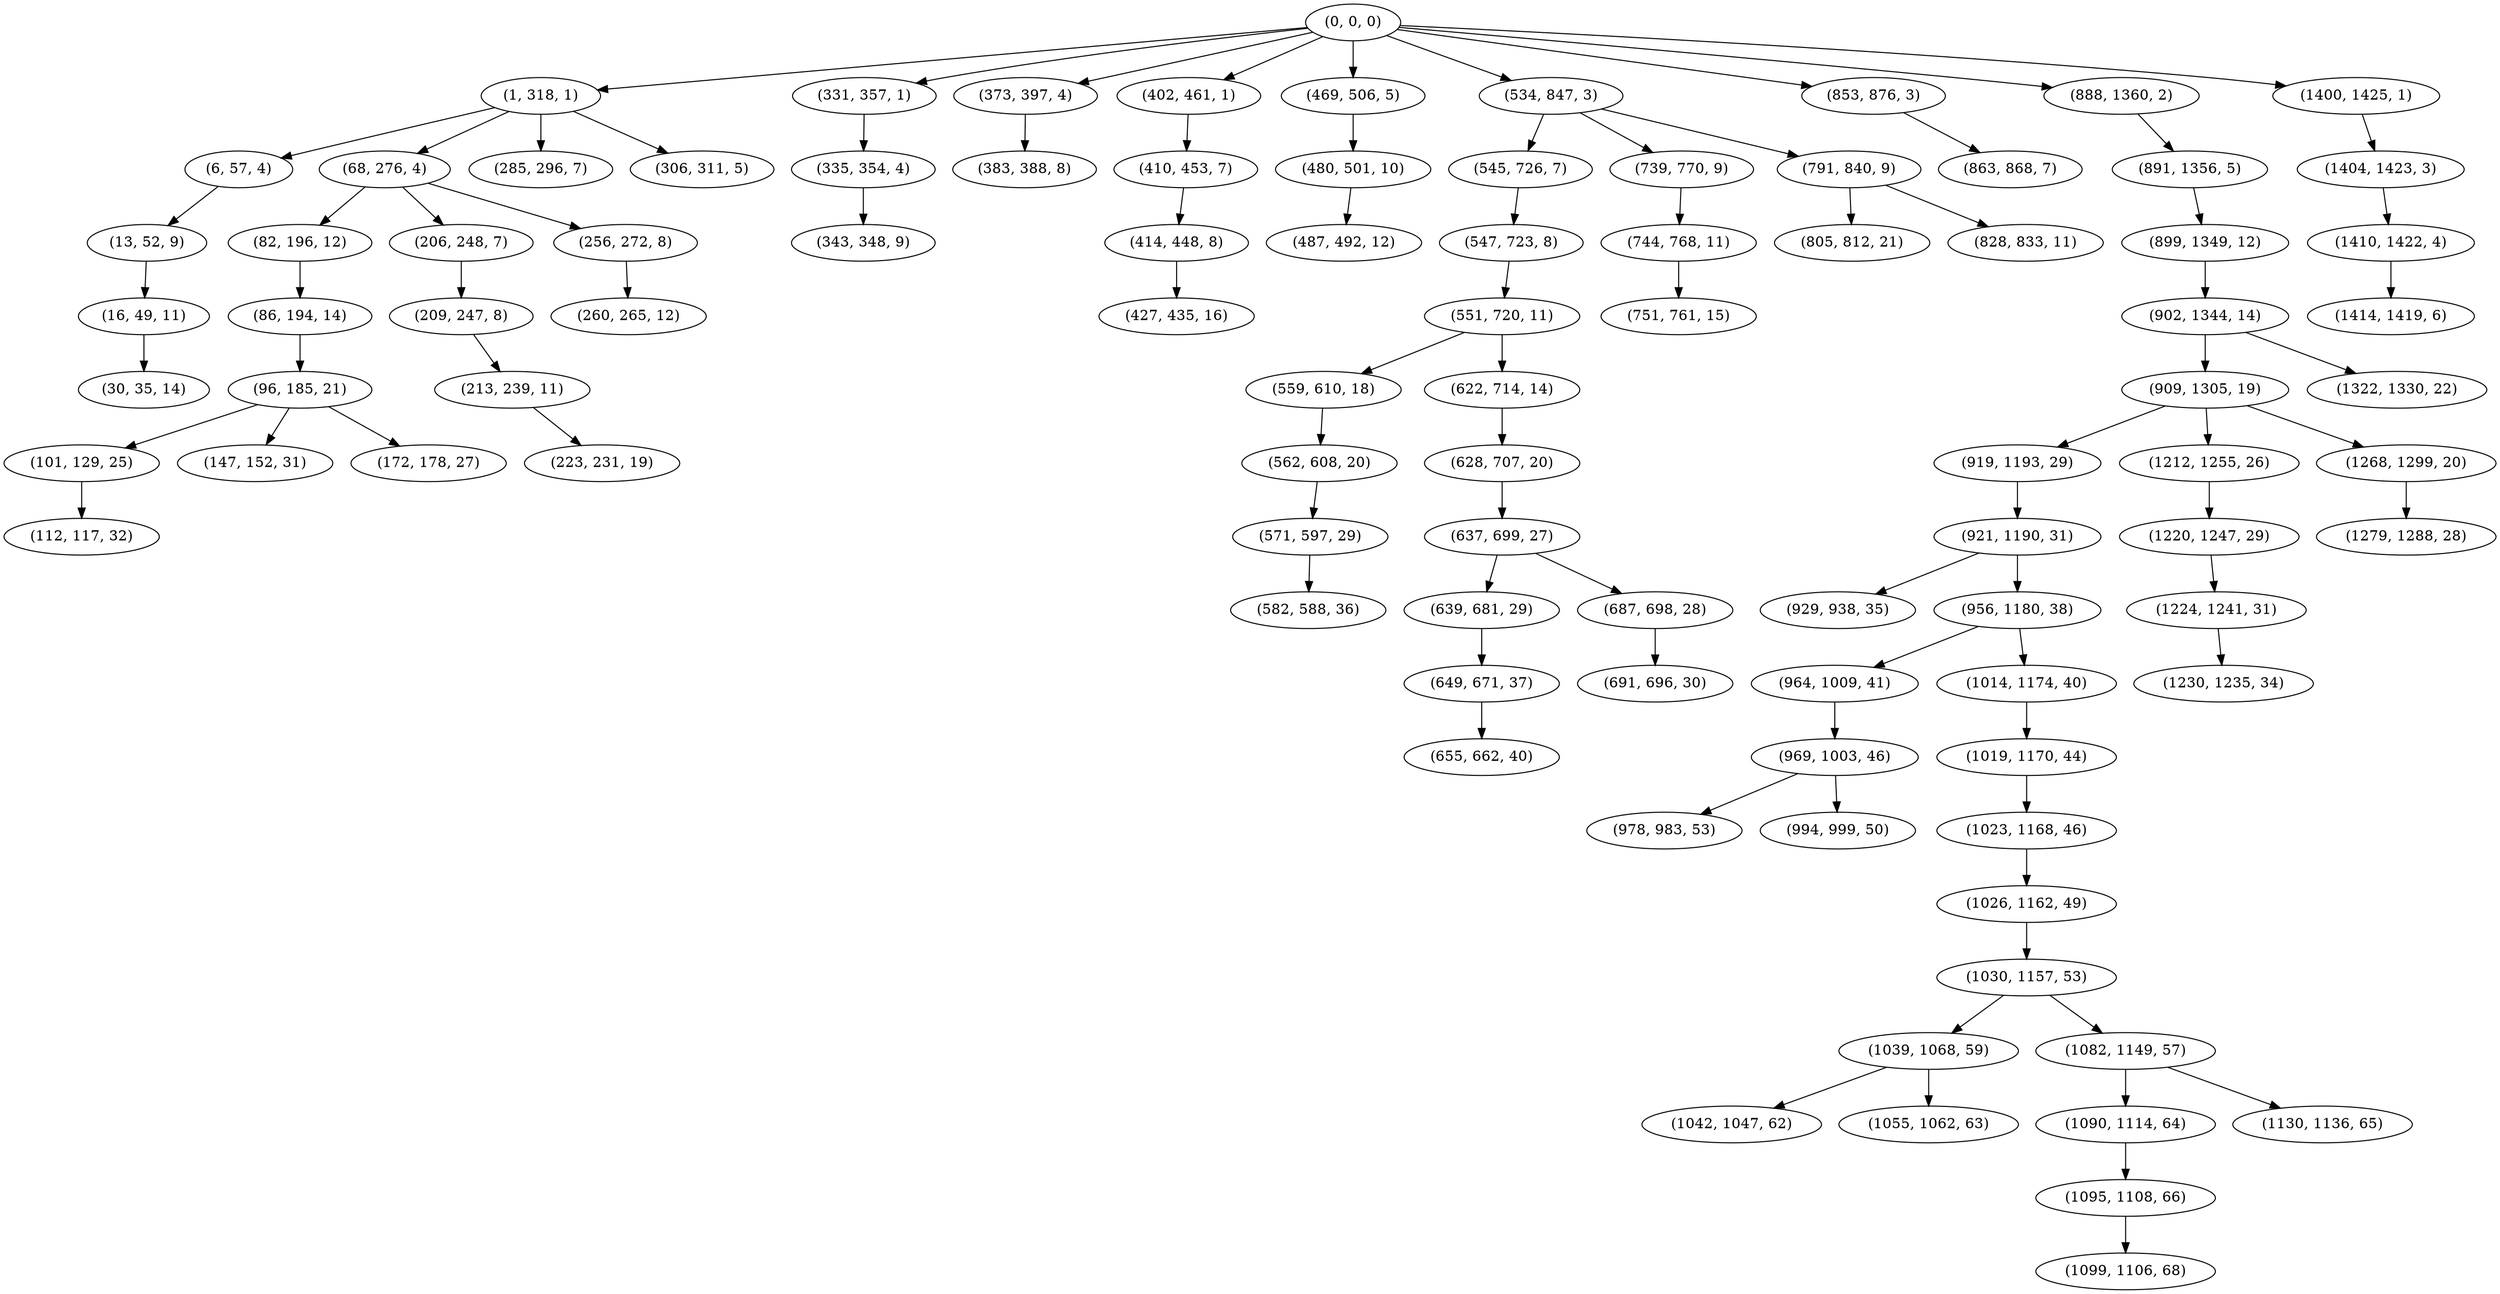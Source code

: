 digraph tree {
    "(0, 0, 0)";
    "(1, 318, 1)";
    "(6, 57, 4)";
    "(13, 52, 9)";
    "(16, 49, 11)";
    "(30, 35, 14)";
    "(68, 276, 4)";
    "(82, 196, 12)";
    "(86, 194, 14)";
    "(96, 185, 21)";
    "(101, 129, 25)";
    "(112, 117, 32)";
    "(147, 152, 31)";
    "(172, 178, 27)";
    "(206, 248, 7)";
    "(209, 247, 8)";
    "(213, 239, 11)";
    "(223, 231, 19)";
    "(256, 272, 8)";
    "(260, 265, 12)";
    "(285, 296, 7)";
    "(306, 311, 5)";
    "(331, 357, 1)";
    "(335, 354, 4)";
    "(343, 348, 9)";
    "(373, 397, 4)";
    "(383, 388, 8)";
    "(402, 461, 1)";
    "(410, 453, 7)";
    "(414, 448, 8)";
    "(427, 435, 16)";
    "(469, 506, 5)";
    "(480, 501, 10)";
    "(487, 492, 12)";
    "(534, 847, 3)";
    "(545, 726, 7)";
    "(547, 723, 8)";
    "(551, 720, 11)";
    "(559, 610, 18)";
    "(562, 608, 20)";
    "(571, 597, 29)";
    "(582, 588, 36)";
    "(622, 714, 14)";
    "(628, 707, 20)";
    "(637, 699, 27)";
    "(639, 681, 29)";
    "(649, 671, 37)";
    "(655, 662, 40)";
    "(687, 698, 28)";
    "(691, 696, 30)";
    "(739, 770, 9)";
    "(744, 768, 11)";
    "(751, 761, 15)";
    "(791, 840, 9)";
    "(805, 812, 21)";
    "(828, 833, 11)";
    "(853, 876, 3)";
    "(863, 868, 7)";
    "(888, 1360, 2)";
    "(891, 1356, 5)";
    "(899, 1349, 12)";
    "(902, 1344, 14)";
    "(909, 1305, 19)";
    "(919, 1193, 29)";
    "(921, 1190, 31)";
    "(929, 938, 35)";
    "(956, 1180, 38)";
    "(964, 1009, 41)";
    "(969, 1003, 46)";
    "(978, 983, 53)";
    "(994, 999, 50)";
    "(1014, 1174, 40)";
    "(1019, 1170, 44)";
    "(1023, 1168, 46)";
    "(1026, 1162, 49)";
    "(1030, 1157, 53)";
    "(1039, 1068, 59)";
    "(1042, 1047, 62)";
    "(1055, 1062, 63)";
    "(1082, 1149, 57)";
    "(1090, 1114, 64)";
    "(1095, 1108, 66)";
    "(1099, 1106, 68)";
    "(1130, 1136, 65)";
    "(1212, 1255, 26)";
    "(1220, 1247, 29)";
    "(1224, 1241, 31)";
    "(1230, 1235, 34)";
    "(1268, 1299, 20)";
    "(1279, 1288, 28)";
    "(1322, 1330, 22)";
    "(1400, 1425, 1)";
    "(1404, 1423, 3)";
    "(1410, 1422, 4)";
    "(1414, 1419, 6)";
    "(0, 0, 0)" -> "(1, 318, 1)";
    "(0, 0, 0)" -> "(331, 357, 1)";
    "(0, 0, 0)" -> "(373, 397, 4)";
    "(0, 0, 0)" -> "(402, 461, 1)";
    "(0, 0, 0)" -> "(469, 506, 5)";
    "(0, 0, 0)" -> "(534, 847, 3)";
    "(0, 0, 0)" -> "(853, 876, 3)";
    "(0, 0, 0)" -> "(888, 1360, 2)";
    "(0, 0, 0)" -> "(1400, 1425, 1)";
    "(1, 318, 1)" -> "(6, 57, 4)";
    "(1, 318, 1)" -> "(68, 276, 4)";
    "(1, 318, 1)" -> "(285, 296, 7)";
    "(1, 318, 1)" -> "(306, 311, 5)";
    "(6, 57, 4)" -> "(13, 52, 9)";
    "(13, 52, 9)" -> "(16, 49, 11)";
    "(16, 49, 11)" -> "(30, 35, 14)";
    "(68, 276, 4)" -> "(82, 196, 12)";
    "(68, 276, 4)" -> "(206, 248, 7)";
    "(68, 276, 4)" -> "(256, 272, 8)";
    "(82, 196, 12)" -> "(86, 194, 14)";
    "(86, 194, 14)" -> "(96, 185, 21)";
    "(96, 185, 21)" -> "(101, 129, 25)";
    "(96, 185, 21)" -> "(147, 152, 31)";
    "(96, 185, 21)" -> "(172, 178, 27)";
    "(101, 129, 25)" -> "(112, 117, 32)";
    "(206, 248, 7)" -> "(209, 247, 8)";
    "(209, 247, 8)" -> "(213, 239, 11)";
    "(213, 239, 11)" -> "(223, 231, 19)";
    "(256, 272, 8)" -> "(260, 265, 12)";
    "(331, 357, 1)" -> "(335, 354, 4)";
    "(335, 354, 4)" -> "(343, 348, 9)";
    "(373, 397, 4)" -> "(383, 388, 8)";
    "(402, 461, 1)" -> "(410, 453, 7)";
    "(410, 453, 7)" -> "(414, 448, 8)";
    "(414, 448, 8)" -> "(427, 435, 16)";
    "(469, 506, 5)" -> "(480, 501, 10)";
    "(480, 501, 10)" -> "(487, 492, 12)";
    "(534, 847, 3)" -> "(545, 726, 7)";
    "(534, 847, 3)" -> "(739, 770, 9)";
    "(534, 847, 3)" -> "(791, 840, 9)";
    "(545, 726, 7)" -> "(547, 723, 8)";
    "(547, 723, 8)" -> "(551, 720, 11)";
    "(551, 720, 11)" -> "(559, 610, 18)";
    "(551, 720, 11)" -> "(622, 714, 14)";
    "(559, 610, 18)" -> "(562, 608, 20)";
    "(562, 608, 20)" -> "(571, 597, 29)";
    "(571, 597, 29)" -> "(582, 588, 36)";
    "(622, 714, 14)" -> "(628, 707, 20)";
    "(628, 707, 20)" -> "(637, 699, 27)";
    "(637, 699, 27)" -> "(639, 681, 29)";
    "(637, 699, 27)" -> "(687, 698, 28)";
    "(639, 681, 29)" -> "(649, 671, 37)";
    "(649, 671, 37)" -> "(655, 662, 40)";
    "(687, 698, 28)" -> "(691, 696, 30)";
    "(739, 770, 9)" -> "(744, 768, 11)";
    "(744, 768, 11)" -> "(751, 761, 15)";
    "(791, 840, 9)" -> "(805, 812, 21)";
    "(791, 840, 9)" -> "(828, 833, 11)";
    "(853, 876, 3)" -> "(863, 868, 7)";
    "(888, 1360, 2)" -> "(891, 1356, 5)";
    "(891, 1356, 5)" -> "(899, 1349, 12)";
    "(899, 1349, 12)" -> "(902, 1344, 14)";
    "(902, 1344, 14)" -> "(909, 1305, 19)";
    "(902, 1344, 14)" -> "(1322, 1330, 22)";
    "(909, 1305, 19)" -> "(919, 1193, 29)";
    "(909, 1305, 19)" -> "(1212, 1255, 26)";
    "(909, 1305, 19)" -> "(1268, 1299, 20)";
    "(919, 1193, 29)" -> "(921, 1190, 31)";
    "(921, 1190, 31)" -> "(929, 938, 35)";
    "(921, 1190, 31)" -> "(956, 1180, 38)";
    "(956, 1180, 38)" -> "(964, 1009, 41)";
    "(956, 1180, 38)" -> "(1014, 1174, 40)";
    "(964, 1009, 41)" -> "(969, 1003, 46)";
    "(969, 1003, 46)" -> "(978, 983, 53)";
    "(969, 1003, 46)" -> "(994, 999, 50)";
    "(1014, 1174, 40)" -> "(1019, 1170, 44)";
    "(1019, 1170, 44)" -> "(1023, 1168, 46)";
    "(1023, 1168, 46)" -> "(1026, 1162, 49)";
    "(1026, 1162, 49)" -> "(1030, 1157, 53)";
    "(1030, 1157, 53)" -> "(1039, 1068, 59)";
    "(1030, 1157, 53)" -> "(1082, 1149, 57)";
    "(1039, 1068, 59)" -> "(1042, 1047, 62)";
    "(1039, 1068, 59)" -> "(1055, 1062, 63)";
    "(1082, 1149, 57)" -> "(1090, 1114, 64)";
    "(1082, 1149, 57)" -> "(1130, 1136, 65)";
    "(1090, 1114, 64)" -> "(1095, 1108, 66)";
    "(1095, 1108, 66)" -> "(1099, 1106, 68)";
    "(1212, 1255, 26)" -> "(1220, 1247, 29)";
    "(1220, 1247, 29)" -> "(1224, 1241, 31)";
    "(1224, 1241, 31)" -> "(1230, 1235, 34)";
    "(1268, 1299, 20)" -> "(1279, 1288, 28)";
    "(1400, 1425, 1)" -> "(1404, 1423, 3)";
    "(1404, 1423, 3)" -> "(1410, 1422, 4)";
    "(1410, 1422, 4)" -> "(1414, 1419, 6)";
}
